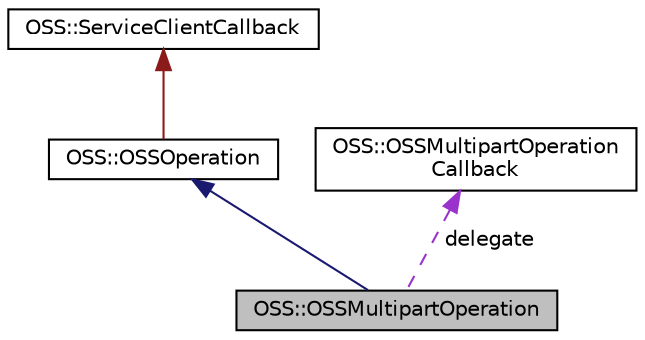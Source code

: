 digraph "OSS::OSSMultipartOperation"
{
  edge [fontname="Helvetica",fontsize="10",labelfontname="Helvetica",labelfontsize="10"];
  node [fontname="Helvetica",fontsize="10",shape=record];
  Node1 [label="OSS::OSSMultipartOperation",height=0.2,width=0.4,color="black", fillcolor="grey75", style="filled" fontcolor="black"];
  Node2 -> Node1 [dir="back",color="midnightblue",fontsize="10",style="solid",fontname="Helvetica"];
  Node2 [label="OSS::OSSOperation",height=0.2,width=0.4,color="black", fillcolor="white", style="filled",URL="$class_o_s_s_1_1_o_s_s_operation.html"];
  Node3 -> Node2 [dir="back",color="firebrick4",fontsize="10",style="solid",fontname="Helvetica"];
  Node3 [label="OSS::ServiceClientCallback",height=0.2,width=0.4,color="black", fillcolor="white", style="filled",URL="$class_o_s_s_1_1_service_client_callback.html"];
  Node4 -> Node1 [dir="back",color="darkorchid3",fontsize="10",style="dashed",label=" delegate" ,fontname="Helvetica"];
  Node4 [label="OSS::OSSMultipartOperation\lCallback",height=0.2,width=0.4,color="black", fillcolor="white", style="filled",URL="$class_o_s_s_1_1_o_s_s_multipart_operation_callback.html"];
}
